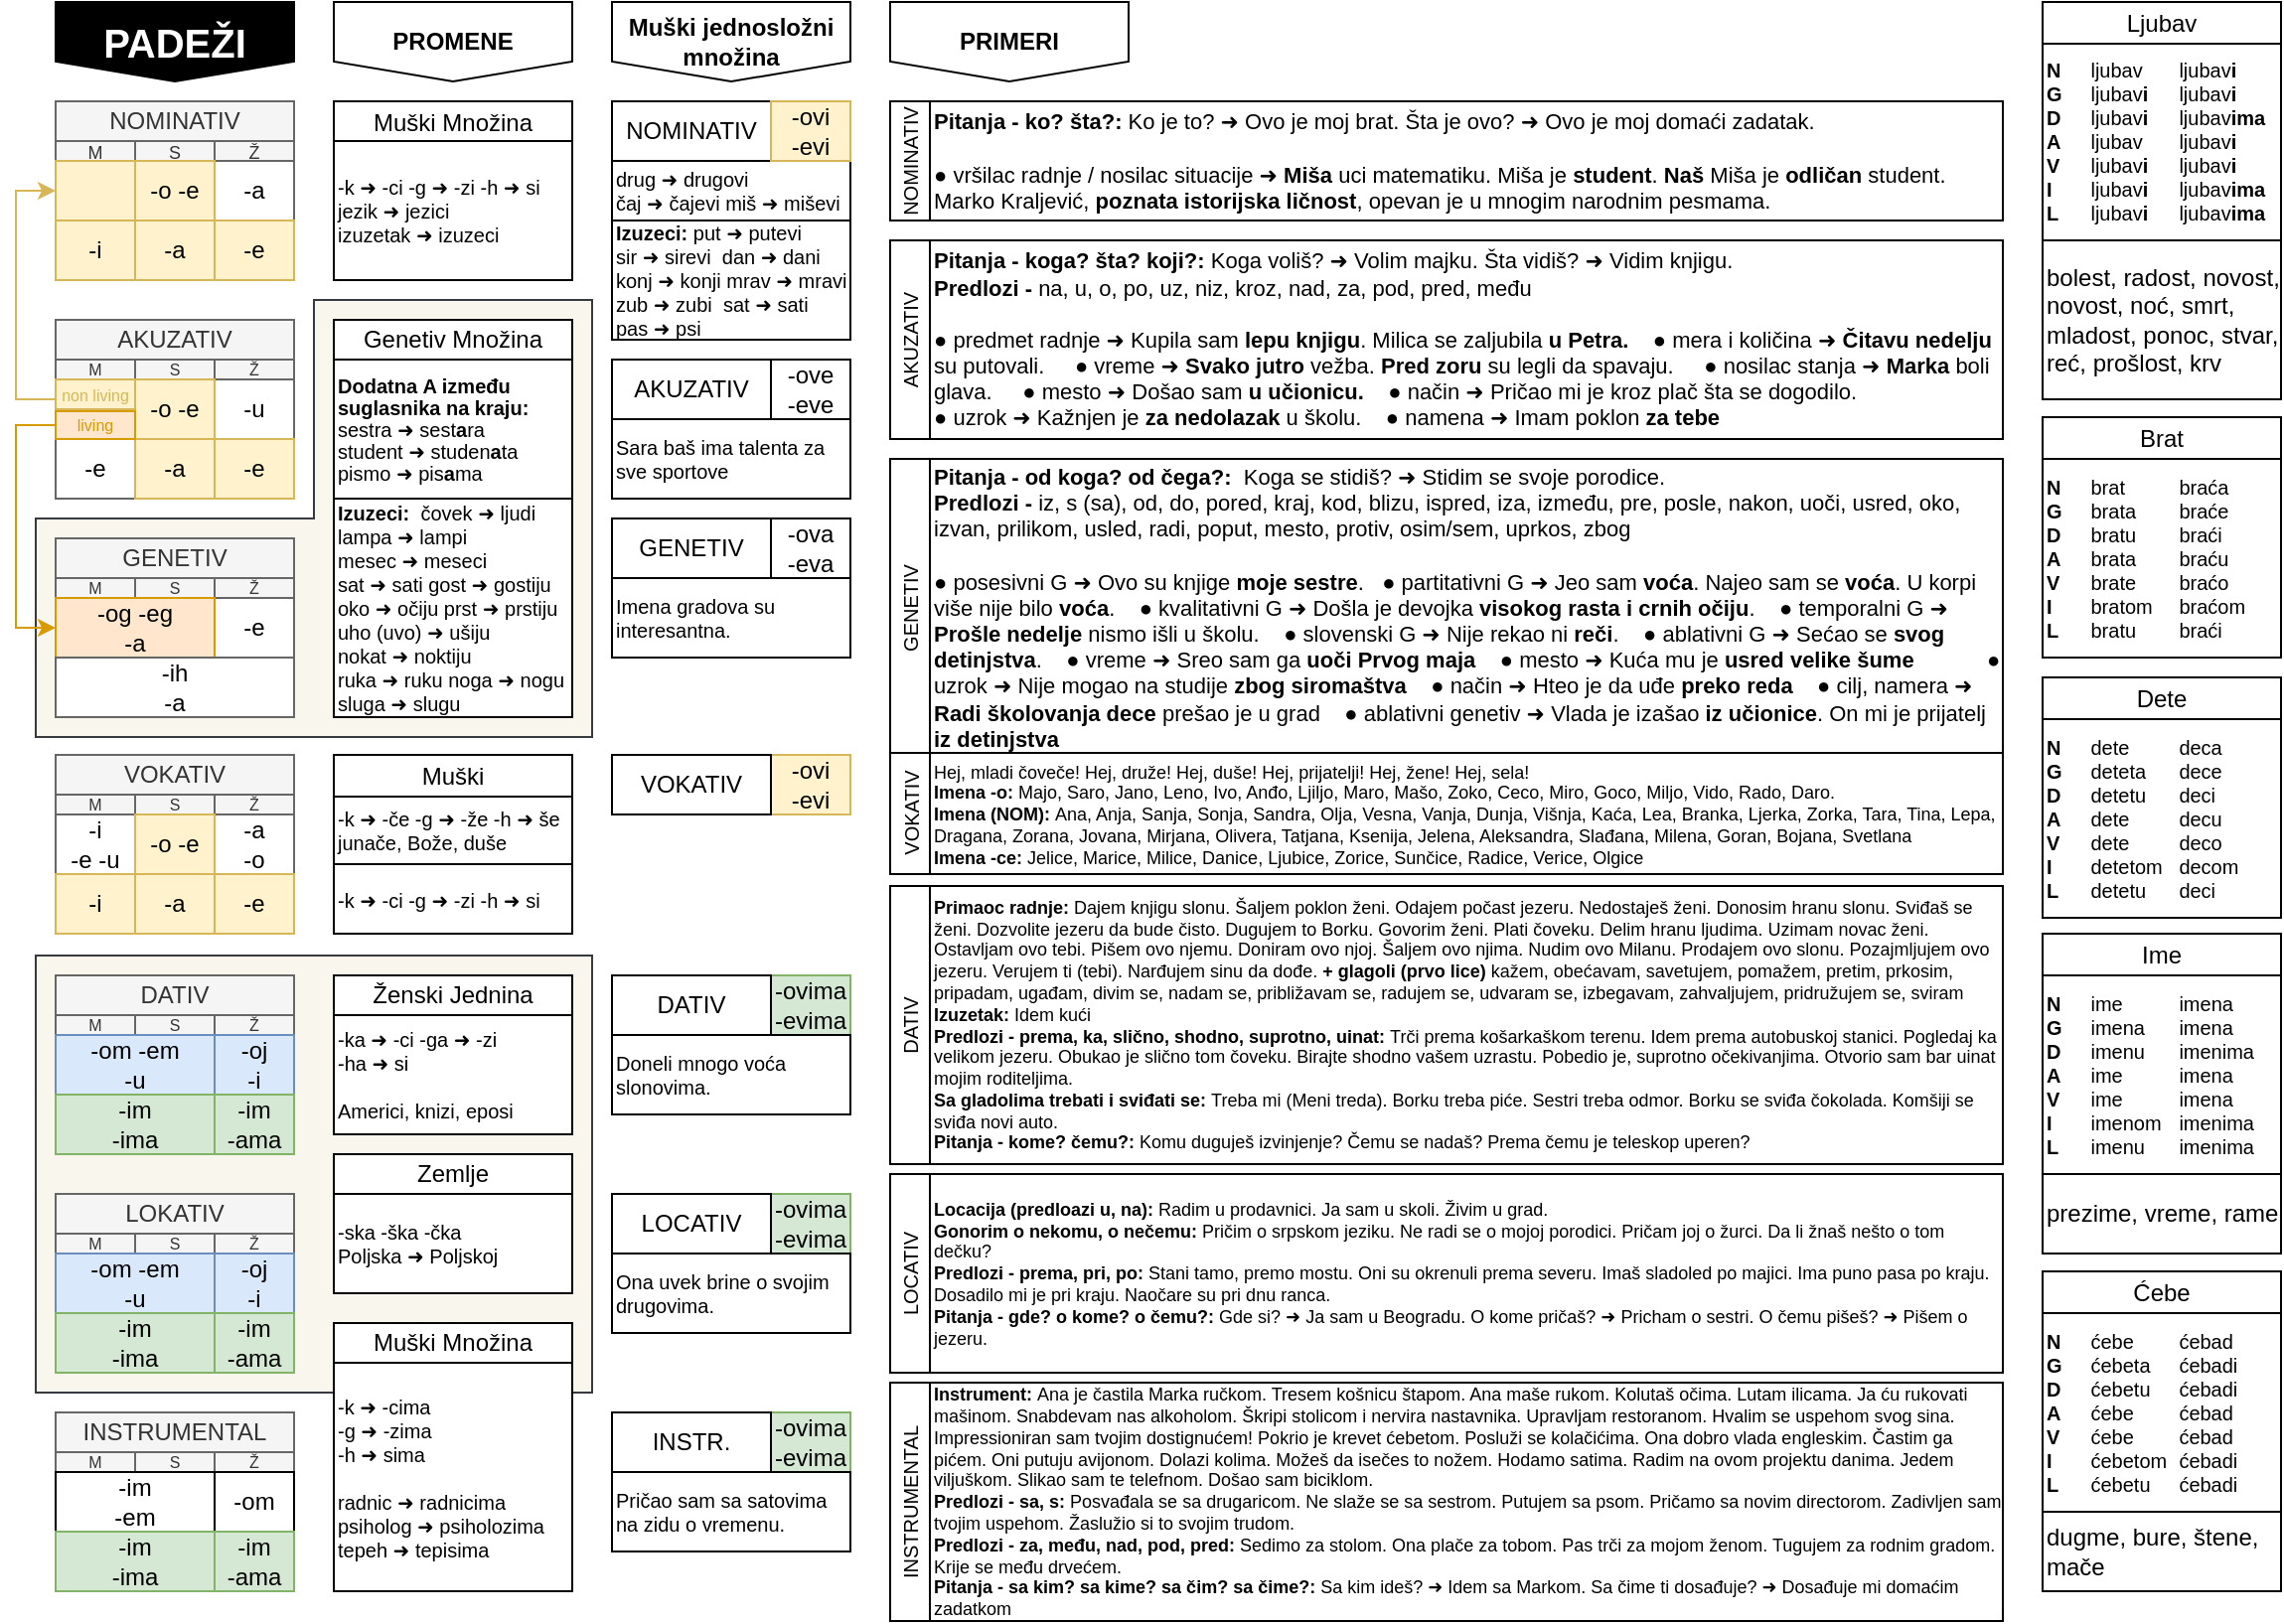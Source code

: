 <mxfile version="24.2.1" type="github">
  <diagram name="Page-1" id="QJoDa5Xf5KZHRKWnFKj4">
    <mxGraphModel dx="608" dy="429" grid="1" gridSize="10" guides="1" tooltips="1" connect="1" arrows="1" fold="1" page="1" pageScale="1" pageWidth="1169" pageHeight="827" math="0" shadow="0">
      <root>
        <mxCell id="0" />
        <mxCell id="1" parent="0" />
        <mxCell id="w5lrp8CAif_9VlZ4OXMN-14" value="" style="shape=corner;whiteSpace=wrap;html=1;direction=west;dx=140;dy=110;fillColor=#f9f7ed;strokeColor=#36393d;" parent="1" vertex="1">
          <mxGeometry x="30" y="160" width="280" height="220" as="geometry" />
        </mxCell>
        <mxCell id="fJoO8VDyXokNPLIYZir3-1" value="Muški Množina" style="rounded=0;whiteSpace=wrap;html=1;" parent="1" vertex="1">
          <mxGeometry x="180" y="60" width="120" height="21" as="geometry" />
        </mxCell>
        <mxCell id="BAi89jd5EGfL0doamKMS-102" value="" style="rounded=0;whiteSpace=wrap;html=1;fillColor=#f9f7ed;strokeColor=#36393d;" parent="1" vertex="1">
          <mxGeometry x="30" y="490" width="280" height="220" as="geometry" />
        </mxCell>
        <mxCell id="BAi89jd5EGfL0doamKMS-101" value="Muški" style="rounded=0;whiteSpace=wrap;html=1;" parent="1" vertex="1">
          <mxGeometry x="180" y="389" width="120" height="21" as="geometry" />
        </mxCell>
        <mxCell id="BAi89jd5EGfL0doamKMS-87" value="drug ➜ drugovi&lt;br&gt;čaj ➜ čajevi miš ➜ miševi" style="rounded=0;whiteSpace=wrap;html=1;align=left;fontSize=10;" parent="1" vertex="1">
          <mxGeometry x="320" y="90" width="120" height="30" as="geometry" />
        </mxCell>
        <mxCell id="z7CCXZcRLEo5i3R6FDuk-22" value="NOMINATIV" style="rounded=0;whiteSpace=wrap;html=1;strokeColor=#666666;fillColor=#f5f5f5;fontColor=#333333;" parent="1" vertex="1">
          <mxGeometry x="40" y="60" width="120" height="20" as="geometry" />
        </mxCell>
        <mxCell id="z7CCXZcRLEo5i3R6FDuk-23" value="M" style="rounded=0;whiteSpace=wrap;html=1;fillColor=#f5f5f5;fontColor=#333333;strokeColor=#666666;fontSize=9;verticalAlign=middle;horizontal=1;perimeterSpacing=0;spacingTop=1;" parent="1" vertex="1">
          <mxGeometry x="40" y="80" width="40" height="10" as="geometry" />
        </mxCell>
        <mxCell id="z7CCXZcRLEo5i3R6FDuk-24" value="S" style="rounded=0;whiteSpace=wrap;html=1;fillColor=#f5f5f5;fontColor=#333333;strokeColor=#666666;fontSize=9;verticalAlign=middle;horizontal=1;perimeterSpacing=0;spacingTop=1;" parent="1" vertex="1">
          <mxGeometry x="80" y="80" width="40" height="10" as="geometry" />
        </mxCell>
        <mxCell id="z7CCXZcRLEo5i3R6FDuk-25" value="Ž" style="rounded=0;whiteSpace=wrap;html=1;fillColor=#f5f5f5;fontColor=#333333;strokeColor=#666666;fontSize=9;verticalAlign=middle;horizontal=1;perimeterSpacing=0;spacingTop=1;" parent="1" vertex="1">
          <mxGeometry x="120" y="80" width="40" height="10" as="geometry" />
        </mxCell>
        <mxCell id="z7CCXZcRLEo5i3R6FDuk-28" value="-a" style="rounded=0;whiteSpace=wrap;html=1;strokeColor=#666666;" parent="1" vertex="1">
          <mxGeometry x="120" y="90" width="40" height="30" as="geometry" />
        </mxCell>
        <mxCell id="z7CCXZcRLEo5i3R6FDuk-27" value="-o -e" style="rounded=0;whiteSpace=wrap;html=1;fillColor=#fff2cc;strokeColor=#d6b656;" parent="1" vertex="1">
          <mxGeometry x="80" y="90" width="40" height="30" as="geometry" />
        </mxCell>
        <mxCell id="z7CCXZcRLEo5i3R6FDuk-29" value="-i" style="rounded=0;whiteSpace=wrap;html=1;fillColor=#fff2cc;strokeColor=#d6b656;" parent="1" vertex="1">
          <mxGeometry x="40" y="120" width="40" height="30" as="geometry" />
        </mxCell>
        <mxCell id="z7CCXZcRLEo5i3R6FDuk-26" value="" style="rounded=0;whiteSpace=wrap;html=1;fillColor=#fff2cc;strokeColor=#d6b656;" parent="1" vertex="1">
          <mxGeometry x="40" y="90" width="40" height="30" as="geometry" />
        </mxCell>
        <mxCell id="z7CCXZcRLEo5i3R6FDuk-30" value="-a" style="rounded=0;whiteSpace=wrap;html=1;fillColor=#fff2cc;strokeColor=#d6b656;" parent="1" vertex="1">
          <mxGeometry x="80" y="120" width="40" height="30" as="geometry" />
        </mxCell>
        <mxCell id="z7CCXZcRLEo5i3R6FDuk-31" value="-e" style="rounded=0;whiteSpace=wrap;html=1;fillColor=#fff2cc;strokeColor=#d6b656;" parent="1" vertex="1">
          <mxGeometry x="120" y="120" width="40" height="30" as="geometry" />
        </mxCell>
        <mxCell id="z7CCXZcRLEo5i3R6FDuk-43" value="AKUZATIV" style="rounded=0;whiteSpace=wrap;html=1;strokeColor=#666666;fillColor=#f5f5f5;fontColor=#333333;" parent="1" vertex="1">
          <mxGeometry x="40" y="170" width="120" height="20" as="geometry" />
        </mxCell>
        <mxCell id="z7CCXZcRLEo5i3R6FDuk-44" value="M" style="rounded=0;whiteSpace=wrap;html=1;fontSize=8;fillColor=#f5f5f5;fontColor=#333333;strokeColor=#666666;" parent="1" vertex="1">
          <mxGeometry x="40" y="190" width="40" height="10" as="geometry" />
        </mxCell>
        <mxCell id="z7CCXZcRLEo5i3R6FDuk-45" value="S" style="rounded=0;whiteSpace=wrap;html=1;fontSize=8;fillColor=#f5f5f5;fontColor=#333333;strokeColor=#666666;" parent="1" vertex="1">
          <mxGeometry x="80" y="190" width="40" height="10" as="geometry" />
        </mxCell>
        <mxCell id="z7CCXZcRLEo5i3R6FDuk-46" value="Ž" style="rounded=0;whiteSpace=wrap;html=1;fontSize=8;fillColor=#f5f5f5;fontColor=#333333;strokeColor=#666666;" parent="1" vertex="1">
          <mxGeometry x="120" y="190" width="40" height="10" as="geometry" />
        </mxCell>
        <mxCell id="BAi89jd5EGfL0doamKMS-6" style="edgeStyle=orthogonalEdgeStyle;rounded=0;orthogonalLoop=1;jettySize=auto;html=1;exitX=0;exitY=0.25;exitDx=0;exitDy=0;fillColor=#fff2cc;strokeColor=#d6b656;entryX=0;entryY=0.5;entryDx=0;entryDy=0;" parent="1" source="z7CCXZcRLEo5i3R6FDuk-47" target="z7CCXZcRLEo5i3R6FDuk-26" edge="1">
          <mxGeometry relative="1" as="geometry">
            <mxPoint x="10" y="90" as="targetPoint" />
            <Array as="points">
              <mxPoint x="40" y="210" />
              <mxPoint x="20" y="210" />
              <mxPoint x="20" y="105" />
            </Array>
          </mxGeometry>
        </mxCell>
        <mxCell id="z7CCXZcRLEo5i3R6FDuk-49" value="-u" style="rounded=0;whiteSpace=wrap;html=1;strokeColor=#666666;" parent="1" vertex="1">
          <mxGeometry x="120" y="200" width="40" height="30" as="geometry" />
        </mxCell>
        <mxCell id="z7CCXZcRLEo5i3R6FDuk-50" value="-e" style="rounded=0;whiteSpace=wrap;html=1;strokeColor=#666666;" parent="1" vertex="1">
          <mxGeometry x="40" y="230" width="40" height="30" as="geometry" />
        </mxCell>
        <mxCell id="z7CCXZcRLEo5i3R6FDuk-48" value="-o -e" style="rounded=0;whiteSpace=wrap;html=1;fillColor=#fff2cc;strokeColor=#d6b656;" parent="1" vertex="1">
          <mxGeometry x="80" y="200" width="40" height="30" as="geometry" />
        </mxCell>
        <mxCell id="z7CCXZcRLEo5i3R6FDuk-51" value="-a" style="rounded=0;whiteSpace=wrap;html=1;fillColor=#fff2cc;strokeColor=#d6b656;" parent="1" vertex="1">
          <mxGeometry x="80" y="230" width="40" height="30" as="geometry" />
        </mxCell>
        <mxCell id="z7CCXZcRLEo5i3R6FDuk-52" value="-e" style="rounded=0;whiteSpace=wrap;html=1;fillColor=#fff2cc;strokeColor=#d6b656;" parent="1" vertex="1">
          <mxGeometry x="120" y="230" width="40" height="30" as="geometry" />
        </mxCell>
        <mxCell id="z7CCXZcRLEo5i3R6FDuk-54" value="GENETIV" style="rounded=0;whiteSpace=wrap;html=1;strokeColor=#666666;fillColor=#f5f5f5;fontColor=#333333;" parent="1" vertex="1">
          <mxGeometry x="40" y="280" width="120" height="20" as="geometry" />
        </mxCell>
        <mxCell id="z7CCXZcRLEo5i3R6FDuk-55" value="M" style="rounded=0;whiteSpace=wrap;html=1;fontSize=8;fillColor=#f5f5f5;fontColor=#333333;strokeColor=#666666;" parent="1" vertex="1">
          <mxGeometry x="40" y="300" width="40" height="10" as="geometry" />
        </mxCell>
        <mxCell id="z7CCXZcRLEo5i3R6FDuk-56" value="S" style="rounded=0;whiteSpace=wrap;html=1;fontSize=8;fillColor=#f5f5f5;fontColor=#333333;strokeColor=#666666;" parent="1" vertex="1">
          <mxGeometry x="80" y="300" width="40" height="10" as="geometry" />
        </mxCell>
        <mxCell id="z7CCXZcRLEo5i3R6FDuk-57" value="Ž" style="rounded=0;whiteSpace=wrap;html=1;fontSize=8;fillColor=#f5f5f5;fontColor=#333333;strokeColor=#666666;" parent="1" vertex="1">
          <mxGeometry x="120" y="300" width="40" height="10" as="geometry" />
        </mxCell>
        <mxCell id="z7CCXZcRLEo5i3R6FDuk-60" value="-e" style="rounded=0;whiteSpace=wrap;html=1;strokeColor=#666666;" parent="1" vertex="1">
          <mxGeometry x="120" y="310" width="40" height="30" as="geometry" />
        </mxCell>
        <mxCell id="BAi89jd5EGfL0doamKMS-3" value="-og -eg&lt;br&gt;-a" style="rounded=0;whiteSpace=wrap;html=1;fillColor=#ffe6cc;strokeColor=#d79b00;" parent="1" vertex="1">
          <mxGeometry x="40" y="310" width="80" height="30" as="geometry" />
        </mxCell>
        <mxCell id="z7CCXZcRLEo5i3R6FDuk-47" value="non living" style="rounded=0;whiteSpace=wrap;html=1;fillColor=#fff2cc;strokeColor=#d6b656;fontSize=8;fontColor=#d6b656;" parent="1" vertex="1">
          <mxGeometry x="40" y="200" width="40" height="15" as="geometry" />
        </mxCell>
        <mxCell id="BAi89jd5EGfL0doamKMS-10" style="edgeStyle=orthogonalEdgeStyle;rounded=0;orthogonalLoop=1;jettySize=auto;html=1;exitX=0;exitY=0.5;exitDx=0;exitDy=0;entryX=0;entryY=0.5;entryDx=0;entryDy=0;fillColor=#ffe6cc;strokeColor=#d79b00;" parent="1" source="BAi89jd5EGfL0doamKMS-9" target="BAi89jd5EGfL0doamKMS-3" edge="1">
          <mxGeometry relative="1" as="geometry" />
        </mxCell>
        <mxCell id="BAi89jd5EGfL0doamKMS-9" value="living" style="rounded=0;whiteSpace=wrap;html=1;fillColor=#ffe6cc;strokeColor=#d79b00;fontSize=8;fontColor=#d79c00;" parent="1" vertex="1">
          <mxGeometry x="40" y="216" width="40" height="14" as="geometry" />
        </mxCell>
        <mxCell id="BAi89jd5EGfL0doamKMS-11" value="-ih&lt;br&gt;-a" style="rounded=0;whiteSpace=wrap;html=1;strokeColor=#666666;" parent="1" vertex="1">
          <mxGeometry x="40" y="340" width="120" height="30" as="geometry" />
        </mxCell>
        <mxCell id="BAi89jd5EGfL0doamKMS-12" value="DATIV" style="rounded=0;whiteSpace=wrap;html=1;fillColor=#f5f5f5;strokeColor=#666666;fontColor=#333333;" parent="1" vertex="1">
          <mxGeometry x="40" y="500" width="120" height="20" as="geometry" />
        </mxCell>
        <mxCell id="BAi89jd5EGfL0doamKMS-13" value="M" style="rounded=0;whiteSpace=wrap;html=1;fontSize=8;fillColor=#f5f5f5;fontColor=#333333;strokeColor=#666666;" parent="1" vertex="1">
          <mxGeometry x="40" y="520" width="40" height="10" as="geometry" />
        </mxCell>
        <mxCell id="BAi89jd5EGfL0doamKMS-14" value="S" style="rounded=0;whiteSpace=wrap;html=1;fontSize=8;fillColor=#f5f5f5;fontColor=#333333;strokeColor=#666666;" parent="1" vertex="1">
          <mxGeometry x="80" y="520" width="40" height="10" as="geometry" />
        </mxCell>
        <mxCell id="BAi89jd5EGfL0doamKMS-15" value="Ž" style="rounded=0;whiteSpace=wrap;html=1;fontSize=8;fillColor=#f5f5f5;fontColor=#333333;strokeColor=#666666;" parent="1" vertex="1">
          <mxGeometry x="120" y="520" width="40" height="10" as="geometry" />
        </mxCell>
        <mxCell id="BAi89jd5EGfL0doamKMS-16" value="-oj&lt;br&gt;-i" style="rounded=0;whiteSpace=wrap;html=1;fillColor=#dae8fc;strokeColor=#6c8ebf;" parent="1" vertex="1">
          <mxGeometry x="120" y="530" width="40" height="30" as="geometry" />
        </mxCell>
        <mxCell id="BAi89jd5EGfL0doamKMS-17" value="-om -em&lt;br&gt;-u" style="rounded=0;whiteSpace=wrap;html=1;fillColor=#dae8fc;strokeColor=#6c8ebf;" parent="1" vertex="1">
          <mxGeometry x="40" y="530" width="80" height="30" as="geometry" />
        </mxCell>
        <mxCell id="BAi89jd5EGfL0doamKMS-18" value="-im&lt;br&gt;-ima" style="rounded=0;whiteSpace=wrap;html=1;fillColor=#d5e8d4;strokeColor=#82b366;" parent="1" vertex="1">
          <mxGeometry x="40" y="560" width="80" height="30" as="geometry" />
        </mxCell>
        <mxCell id="BAi89jd5EGfL0doamKMS-19" value="-im&lt;br&gt;-ama" style="rounded=0;whiteSpace=wrap;html=1;fillColor=#d5e8d4;strokeColor=#82b366;" parent="1" vertex="1">
          <mxGeometry x="120" y="560" width="40" height="30" as="geometry" />
        </mxCell>
        <mxCell id="BAi89jd5EGfL0doamKMS-20" value="LOKATIV" style="rounded=0;whiteSpace=wrap;html=1;fillColor=#f5f5f5;strokeColor=#666666;fontColor=#333333;" parent="1" vertex="1">
          <mxGeometry x="40" y="610" width="120" height="20" as="geometry" />
        </mxCell>
        <mxCell id="BAi89jd5EGfL0doamKMS-21" value="M" style="rounded=0;whiteSpace=wrap;html=1;fontSize=8;fillColor=#f5f5f5;fontColor=#333333;strokeColor=#666666;" parent="1" vertex="1">
          <mxGeometry x="40" y="630" width="40" height="10" as="geometry" />
        </mxCell>
        <mxCell id="BAi89jd5EGfL0doamKMS-22" value="S" style="rounded=0;whiteSpace=wrap;html=1;fontSize=8;fillColor=#f5f5f5;fontColor=#333333;strokeColor=#666666;" parent="1" vertex="1">
          <mxGeometry x="80" y="630" width="40" height="10" as="geometry" />
        </mxCell>
        <mxCell id="BAi89jd5EGfL0doamKMS-23" value="Ž" style="rounded=0;whiteSpace=wrap;html=1;fontSize=8;fillColor=#f5f5f5;fontColor=#333333;strokeColor=#666666;" parent="1" vertex="1">
          <mxGeometry x="120" y="630" width="40" height="10" as="geometry" />
        </mxCell>
        <mxCell id="BAi89jd5EGfL0doamKMS-24" value="-oj&lt;br&gt;-i" style="rounded=0;whiteSpace=wrap;html=1;fillColor=#dae8fc;strokeColor=#6c8ebf;" parent="1" vertex="1">
          <mxGeometry x="120" y="640" width="40" height="30" as="geometry" />
        </mxCell>
        <mxCell id="BAi89jd5EGfL0doamKMS-25" value="-om -em&lt;br&gt;-u" style="rounded=0;whiteSpace=wrap;html=1;fillColor=#dae8fc;strokeColor=#6c8ebf;" parent="1" vertex="1">
          <mxGeometry x="40" y="640" width="80" height="30" as="geometry" />
        </mxCell>
        <mxCell id="BAi89jd5EGfL0doamKMS-26" value="-im&lt;br&gt;-ima" style="rounded=0;whiteSpace=wrap;html=1;fillColor=#d5e8d4;strokeColor=#82b366;" parent="1" vertex="1">
          <mxGeometry x="40" y="670" width="80" height="30" as="geometry" />
        </mxCell>
        <mxCell id="BAi89jd5EGfL0doamKMS-27" value="-im&lt;br&gt;-ama" style="rounded=0;whiteSpace=wrap;html=1;fillColor=#d5e8d4;strokeColor=#82b366;" parent="1" vertex="1">
          <mxGeometry x="120" y="670" width="40" height="30" as="geometry" />
        </mxCell>
        <mxCell id="BAi89jd5EGfL0doamKMS-37" value="INSTRUMENTAL" style="rounded=0;whiteSpace=wrap;html=1;fillColor=#f5f5f5;fontColor=#333333;strokeColor=#666666;" parent="1" vertex="1">
          <mxGeometry x="40" y="720" width="120" height="20" as="geometry" />
        </mxCell>
        <mxCell id="BAi89jd5EGfL0doamKMS-38" value="M" style="rounded=0;whiteSpace=wrap;html=1;fontSize=8;fillColor=#f5f5f5;fontColor=#333333;strokeColor=#666666;" parent="1" vertex="1">
          <mxGeometry x="40" y="740" width="40" height="10" as="geometry" />
        </mxCell>
        <mxCell id="BAi89jd5EGfL0doamKMS-39" value="S" style="rounded=0;whiteSpace=wrap;html=1;fontSize=8;fillColor=#f5f5f5;fontColor=#333333;strokeColor=#666666;" parent="1" vertex="1">
          <mxGeometry x="80" y="740" width="40" height="10" as="geometry" />
        </mxCell>
        <mxCell id="BAi89jd5EGfL0doamKMS-40" value="Ž" style="rounded=0;whiteSpace=wrap;html=1;fontSize=8;fillColor=#f5f5f5;fontColor=#333333;strokeColor=#666666;" parent="1" vertex="1">
          <mxGeometry x="120" y="740" width="40" height="10" as="geometry" />
        </mxCell>
        <mxCell id="BAi89jd5EGfL0doamKMS-41" value="-om" style="rounded=0;whiteSpace=wrap;html=1;" parent="1" vertex="1">
          <mxGeometry x="120" y="750" width="40" height="30" as="geometry" />
        </mxCell>
        <mxCell id="BAi89jd5EGfL0doamKMS-42" value="-im&lt;br&gt;-em" style="rounded=0;whiteSpace=wrap;html=1;" parent="1" vertex="1">
          <mxGeometry x="40" y="750" width="80" height="30" as="geometry" />
        </mxCell>
        <mxCell id="BAi89jd5EGfL0doamKMS-43" value="-im&lt;br&gt;-ima" style="rounded=0;whiteSpace=wrap;html=1;fillColor=#d5e8d4;strokeColor=#82b366;" parent="1" vertex="1">
          <mxGeometry x="40" y="780" width="80" height="30" as="geometry" />
        </mxCell>
        <mxCell id="BAi89jd5EGfL0doamKMS-44" value="-im&lt;br&gt;-ama" style="rounded=0;whiteSpace=wrap;html=1;fillColor=#d5e8d4;strokeColor=#82b366;" parent="1" vertex="1">
          <mxGeometry x="120" y="780" width="40" height="30" as="geometry" />
        </mxCell>
        <mxCell id="BAi89jd5EGfL0doamKMS-46" value="VOKATIV" style="rounded=0;whiteSpace=wrap;html=1;strokeColor=#666666;fillColor=#f5f5f5;fontColor=#333333;" parent="1" vertex="1">
          <mxGeometry x="40" y="389" width="120" height="20" as="geometry" />
        </mxCell>
        <mxCell id="BAi89jd5EGfL0doamKMS-47" value="M" style="rounded=0;whiteSpace=wrap;html=1;fontSize=8;fillColor=#f5f5f5;fontColor=#333333;strokeColor=#666666;" parent="1" vertex="1">
          <mxGeometry x="40" y="409" width="40" height="10" as="geometry" />
        </mxCell>
        <mxCell id="BAi89jd5EGfL0doamKMS-48" value="S" style="rounded=0;whiteSpace=wrap;html=1;fontSize=8;fillColor=#f5f5f5;fontColor=#333333;strokeColor=#666666;" parent="1" vertex="1">
          <mxGeometry x="80" y="409" width="40" height="10" as="geometry" />
        </mxCell>
        <mxCell id="BAi89jd5EGfL0doamKMS-49" value="Ž" style="rounded=0;whiteSpace=wrap;html=1;fontSize=8;fillColor=#f5f5f5;fontColor=#333333;strokeColor=#666666;" parent="1" vertex="1">
          <mxGeometry x="120" y="409" width="40" height="10" as="geometry" />
        </mxCell>
        <mxCell id="BAi89jd5EGfL0doamKMS-50" value="-a&lt;br&gt;-o" style="rounded=0;whiteSpace=wrap;html=1;strokeColor=#666666;" parent="1" vertex="1">
          <mxGeometry x="120" y="419" width="40" height="30" as="geometry" />
        </mxCell>
        <mxCell id="BAi89jd5EGfL0doamKMS-51" value="-i&lt;br&gt;-e -u" style="rounded=0;whiteSpace=wrap;html=1;strokeColor=#666666;" parent="1" vertex="1">
          <mxGeometry x="40" y="419" width="40" height="30" as="geometry" />
        </mxCell>
        <mxCell id="BAi89jd5EGfL0doamKMS-59" value="-ove&lt;br&gt;-eve" style="rounded=0;whiteSpace=wrap;html=1;" parent="1" vertex="1">
          <mxGeometry x="400" y="190" width="40" height="30" as="geometry" />
        </mxCell>
        <mxCell id="BAi89jd5EGfL0doamKMS-61" value="-ova&lt;br&gt;-eva" style="rounded=0;whiteSpace=wrap;html=1;" parent="1" vertex="1">
          <mxGeometry x="400" y="270" width="40" height="30" as="geometry" />
        </mxCell>
        <mxCell id="BAi89jd5EGfL0doamKMS-64" value="-i" style="rounded=0;whiteSpace=wrap;html=1;fillColor=#fff2cc;strokeColor=#d6b656;" parent="1" vertex="1">
          <mxGeometry x="40" y="449" width="40" height="30" as="geometry" />
        </mxCell>
        <mxCell id="BAi89jd5EGfL0doamKMS-65" value="-a" style="rounded=0;whiteSpace=wrap;html=1;fillColor=#fff2cc;strokeColor=#d6b656;" parent="1" vertex="1">
          <mxGeometry x="80" y="449" width="40" height="30" as="geometry" />
        </mxCell>
        <mxCell id="BAi89jd5EGfL0doamKMS-66" value="-e" style="rounded=0;whiteSpace=wrap;html=1;fillColor=#fff2cc;strokeColor=#d6b656;" parent="1" vertex="1">
          <mxGeometry x="120" y="449" width="40" height="30" as="geometry" />
        </mxCell>
        <mxCell id="BAi89jd5EGfL0doamKMS-67" value="-o -e" style="rounded=0;whiteSpace=wrap;html=1;fillColor=#fff2cc;strokeColor=#d6b656;" parent="1" vertex="1">
          <mxGeometry x="80" y="419" width="40" height="30" as="geometry" />
        </mxCell>
        <mxCell id="BAi89jd5EGfL0doamKMS-62" value="-ovima&lt;br&gt;-evima" style="rounded=0;whiteSpace=wrap;html=1;fillColor=#d5e8d4;strokeColor=#82b366;" parent="1" vertex="1">
          <mxGeometry x="400" y="500" width="40" height="30" as="geometry" />
        </mxCell>
        <mxCell id="BAi89jd5EGfL0doamKMS-63" value="-ovima&lt;br&gt;-evima" style="rounded=0;whiteSpace=wrap;html=1;fillColor=#d5e8d4;strokeColor=#82b366;" parent="1" vertex="1">
          <mxGeometry x="400" y="610" width="40" height="30" as="geometry" />
        </mxCell>
        <mxCell id="BAi89jd5EGfL0doamKMS-68" value="-ovima&lt;br&gt;-evima" style="rounded=0;whiteSpace=wrap;html=1;fillColor=#d5e8d4;strokeColor=#82b366;" parent="1" vertex="1">
          <mxGeometry x="400" y="720" width="40" height="30" as="geometry" />
        </mxCell>
        <mxCell id="BAi89jd5EGfL0doamKMS-69" value="-ovi&lt;br&gt;-evi" style="rounded=0;whiteSpace=wrap;html=1;fillColor=#fff2cc;strokeColor=#d6b656;" parent="1" vertex="1">
          <mxGeometry x="400" y="389" width="40" height="30" as="geometry" />
        </mxCell>
        <mxCell id="BAi89jd5EGfL0doamKMS-92" value="-k&amp;nbsp;➜ -ci -g&amp;nbsp;&lt;font style=&quot;font-size: 10px;&quot;&gt;➜&lt;/font&gt; -zi -h&amp;nbsp;➜ si&lt;br style=&quot;font-size: 10px;&quot;&gt;jezik ➜ jezici&lt;br&gt;izuzetak ➜ izuzeci" style="rounded=0;whiteSpace=wrap;html=1;align=left;fontSize=10;" parent="1" vertex="1">
          <mxGeometry x="180" y="80" width="120" height="70" as="geometry" />
        </mxCell>
        <mxCell id="BAi89jd5EGfL0doamKMS-99" value="-k&amp;nbsp;➜ -če -g&amp;nbsp;➜ -že -h&amp;nbsp;➜ še&lt;br&gt;junače, Bože, duše" style="rounded=0;whiteSpace=wrap;html=1;align=left;fontSize=10;" parent="1" vertex="1">
          <mxGeometry x="180" y="410" width="120" height="34" as="geometry" />
        </mxCell>
        <mxCell id="BAi89jd5EGfL0doamKMS-100" value="-k&amp;nbsp;➜ -ci -g&amp;nbsp;➜ -zi -h&amp;nbsp;➜ si&lt;br style=&quot;font-size: 10px;&quot;&gt;" style="rounded=0;whiteSpace=wrap;html=1;align=left;fontSize=10;" parent="1" vertex="1">
          <mxGeometry x="180" y="444" width="120" height="35" as="geometry" />
        </mxCell>
        <mxCell id="BAi89jd5EGfL0doamKMS-103" value="Ženski Jednina" style="rounded=0;whiteSpace=wrap;html=1;" parent="1" vertex="1">
          <mxGeometry x="180" y="500" width="120" height="20" as="geometry" />
        </mxCell>
        <mxCell id="BAi89jd5EGfL0doamKMS-104" value="-ka ➜ -ci -ga ➜ -zi &lt;br&gt;-ha ➜ si&lt;br&gt;&lt;br&gt;Americi, knizi, eposi" style="rounded=0;whiteSpace=wrap;html=1;align=left;fontSize=10;" parent="1" vertex="1">
          <mxGeometry x="180" y="520" width="120" height="60" as="geometry" />
        </mxCell>
        <mxCell id="BAi89jd5EGfL0doamKMS-105" value="Muški Množina" style="rounded=0;whiteSpace=wrap;html=1;" parent="1" vertex="1">
          <mxGeometry x="180" y="675" width="120" height="20" as="geometry" />
        </mxCell>
        <mxCell id="BAi89jd5EGfL0doamKMS-106" value="-k ➜ -cima &lt;br&gt;-g ➜ -zima &lt;br&gt;-h ➜ sima&lt;br&gt;&lt;br&gt;radnic ➜ radnicima&lt;br&gt;psiholog ➜ psiholozima&lt;br&gt;tepeh ➜ tepisima" style="rounded=0;whiteSpace=wrap;html=1;align=left;fontSize=10;" parent="1" vertex="1">
          <mxGeometry x="180" y="695" width="120" height="115" as="geometry" />
        </mxCell>
        <mxCell id="BAi89jd5EGfL0doamKMS-111" value="Zemlje" style="rounded=0;whiteSpace=wrap;html=1;" parent="1" vertex="1">
          <mxGeometry x="180" y="590" width="120" height="20" as="geometry" />
        </mxCell>
        <mxCell id="BAi89jd5EGfL0doamKMS-112" value="-ska -ška -čka&lt;br&gt;Poljska ➜ Poljskoj" style="rounded=0;whiteSpace=wrap;html=1;align=left;fontSize=10;" parent="1" vertex="1">
          <mxGeometry x="180" y="610" width="120" height="50" as="geometry" />
        </mxCell>
        <mxCell id="fJoO8VDyXokNPLIYZir3-2" value="Genetiv Množina" style="rounded=0;whiteSpace=wrap;html=1;" parent="1" vertex="1">
          <mxGeometry x="180" y="170" width="120" height="20" as="geometry" />
        </mxCell>
        <mxCell id="fJoO8VDyXokNPLIYZir3-3" value="&lt;p style=&quot;line-height: 110%;&quot;&gt;&lt;b&gt;Dodatna&amp;nbsp;A između suglasnika na kraju:&amp;nbsp;&lt;br&gt;&lt;/b&gt;&lt;span style=&quot;background-color: initial;&quot;&gt;sestra ➜ sest&lt;/span&gt;&lt;b style=&quot;background-color: initial;&quot;&gt;a&lt;/b&gt;&lt;span style=&quot;background-color: initial;&quot;&gt;ra&amp;nbsp;&lt;br&gt;&lt;/span&gt;&lt;span style=&quot;background-color: initial;&quot;&gt;student ➜ studen&lt;/span&gt;&lt;b style=&quot;background-color: initial;&quot;&gt;a&lt;/b&gt;&lt;span style=&quot;background-color: initial;&quot;&gt;ta&lt;br&gt;&lt;/span&gt;&lt;span style=&quot;background-color: initial;&quot;&gt;pismo ➜ pis&lt;/span&gt;&lt;b style=&quot;background-color: initial;&quot;&gt;a&lt;/b&gt;&lt;span style=&quot;background-color: initial;&quot;&gt;ma&lt;/span&gt;&lt;/p&gt;" style="rounded=0;whiteSpace=wrap;html=1;align=left;fontSize=10;" parent="1" vertex="1">
          <mxGeometry x="180" y="190" width="120" height="70" as="geometry" />
        </mxCell>
        <mxCell id="w5lrp8CAif_9VlZ4OXMN-1" value="PADEŽI" style="shape=offPageConnector;whiteSpace=wrap;html=1;size=0.25;fontStyle=1;fontSize=20;fillColor=#000000;strokeColor=#000000;fontColor=#FFFFFF;" parent="1" vertex="1">
          <mxGeometry x="40" y="10" width="120" height="40" as="geometry" />
        </mxCell>
        <mxCell id="w5lrp8CAif_9VlZ4OXMN-2" value="PROMENE" style="shape=offPageConnector;whiteSpace=wrap;html=1;size=0.25;fontStyle=1" parent="1" vertex="1">
          <mxGeometry x="180" y="10" width="120" height="40" as="geometry" />
        </mxCell>
        <mxCell id="w5lrp8CAif_9VlZ4OXMN-3" value="Muški jednosložni množina" style="shape=offPageConnector;whiteSpace=wrap;html=1;size=0.25;fontStyle=1" parent="1" vertex="1">
          <mxGeometry x="320" y="10" width="120" height="40" as="geometry" />
        </mxCell>
        <mxCell id="w5lrp8CAif_9VlZ4OXMN-9" value="NOMINATIV" style="rounded=0;whiteSpace=wrap;html=1;" parent="1" vertex="1">
          <mxGeometry x="320" y="60" width="80" height="30" as="geometry" />
        </mxCell>
        <mxCell id="BAi89jd5EGfL0doamKMS-58" value="-ovi&lt;br&gt;-evi" style="rounded=0;whiteSpace=wrap;html=1;fillColor=#fff2cc;strokeColor=#d6b656;" parent="1" vertex="1">
          <mxGeometry x="400" y="60" width="40" height="30" as="geometry" />
        </mxCell>
        <mxCell id="w5lrp8CAif_9VlZ4OXMN-10" value="&lt;b&gt;Izuzeci: &lt;/b&gt;put ➜ putevi&lt;br&gt;sir ➜ sirevi&amp;nbsp; dan ➜ dani&lt;br&gt;konj ➜ konji mrav ➜ mravi&lt;br&gt;zub ➜ zubi&amp;nbsp; sat ➜ sati &lt;br&gt;pas ➜ psi" style="rounded=0;whiteSpace=wrap;html=1;align=left;fontSize=10;" parent="1" vertex="1">
          <mxGeometry x="320" y="120" width="120" height="60" as="geometry" />
        </mxCell>
        <mxCell id="Pf-PKDTKtpDQkGUhiAqp-1" value="&lt;b&gt;Izuzeci:&amp;nbsp; &lt;/b&gt;čovek&lt;b&gt;&amp;nbsp;&lt;/b&gt;➜ ljudi&lt;br&gt;lampa ➜ lampi&lt;br&gt;mesec ➜ meseci&lt;br&gt;sat ➜ sati gost&amp;nbsp;➜ gostiju&lt;br&gt;oko ➜ očiju prst ➜ prstiju&lt;br&gt;uho (uvo) ➜ ušiju&lt;br&gt;nokat ➜ noktiju&lt;br&gt;ruka ➜ ruku noga ➜ nogu&lt;br&gt;sluga ➜ slugu" style="rounded=0;whiteSpace=wrap;html=1;align=left;fontSize=10;" parent="1" vertex="1">
          <mxGeometry x="180" y="260" width="120" height="110" as="geometry" />
        </mxCell>
        <mxCell id="Pf-PKDTKtpDQkGUhiAqp-2" value="NOMINATIV" style="rounded=0;whiteSpace=wrap;html=1;fontSize=10;horizontal=0;" parent="1" vertex="1">
          <mxGeometry x="460" y="60" width="20" height="60" as="geometry" />
        </mxCell>
        <mxCell id="Pf-PKDTKtpDQkGUhiAqp-3" value="AKUZATIV" style="rounded=0;whiteSpace=wrap;html=1;fontSize=10;horizontal=0;" parent="1" vertex="1">
          <mxGeometry x="460" y="130" width="20" height="100" as="geometry" />
        </mxCell>
        <mxCell id="Pf-PKDTKtpDQkGUhiAqp-4" value="GENETIV" style="rounded=0;whiteSpace=wrap;html=1;fontSize=10;horizontal=0;" parent="1" vertex="1">
          <mxGeometry x="460" y="240" width="20" height="150" as="geometry" />
        </mxCell>
        <mxCell id="Pf-PKDTKtpDQkGUhiAqp-5" value="VOKATIV" style="rounded=0;whiteSpace=wrap;html=1;fontSize=10;horizontal=0;" parent="1" vertex="1">
          <mxGeometry x="460" y="388" width="20" height="61" as="geometry" />
        </mxCell>
        <mxCell id="Pf-PKDTKtpDQkGUhiAqp-6" value="DATIV" style="rounded=0;whiteSpace=wrap;html=1;fontSize=10;horizontal=0;" parent="1" vertex="1">
          <mxGeometry x="460" y="455" width="20" height="140" as="geometry" />
        </mxCell>
        <mxCell id="Pf-PKDTKtpDQkGUhiAqp-7" value="LOCATIV" style="rounded=0;whiteSpace=wrap;html=1;fontSize=10;horizontal=0;" parent="1" vertex="1">
          <mxGeometry x="460" y="600" width="20" height="100" as="geometry" />
        </mxCell>
        <mxCell id="Pf-PKDTKtpDQkGUhiAqp-8" value="INSTRUMENTAL" style="rounded=0;whiteSpace=wrap;html=1;fontSize=10;horizontal=0;" parent="1" vertex="1">
          <mxGeometry x="460" y="705" width="20" height="120" as="geometry" />
        </mxCell>
        <mxCell id="Pf-PKDTKtpDQkGUhiAqp-14" value="&lt;font style=&quot;font-size: 11px;&quot;&gt;&lt;b style=&quot;border-color: var(--border-color);&quot;&gt;Pitanja - ko? šta?:&amp;nbsp;&lt;/b&gt;Ko je to? ➜ Ovo je moj brat. Šta je ovo? ➜ Ovo je moj domaći zadatak. &lt;br&gt;&lt;br&gt;&lt;/font&gt;&lt;font style=&quot;font-size: 11px;&quot;&gt;&lt;font style=&quot;font-size: 11px;&quot;&gt;● vršilac radnje / nosilac situacije ➜&amp;nbsp;&lt;b style=&quot;&quot;&gt;Miša&lt;/b&gt; uci matematiku. Miša je &lt;b style=&quot;&quot;&gt;student&lt;/b&gt;. &lt;b style=&quot;&quot;&gt;Naš&lt;/b&gt; Miša je &lt;b style=&quot;&quot;&gt;odličan&lt;/b&gt; student. Marko Kraljević, &lt;b style=&quot;&quot;&gt;poznata istorijska ličnost&lt;/b&gt;, opevan je u mnogim narodnim pesmama.&lt;/font&gt;&lt;br&gt;&lt;/font&gt;" style="rounded=0;whiteSpace=wrap;html=1;align=left;fontSize=10;" parent="1" vertex="1">
          <mxGeometry x="480" y="60" width="540" height="60" as="geometry" />
        </mxCell>
        <mxCell id="Pf-PKDTKtpDQkGUhiAqp-16" value="&lt;font style=&quot;font-size: 10px;&quot;&gt;&lt;b style=&quot;font-size: 10px;&quot;&gt;N&lt;/b&gt;&lt;span style=&quot;font-size: 10px; white-space: pre;&quot;&gt;&#x9;&lt;/span&gt;ljubav&lt;span style=&quot;font-size: 10px; white-space: pre;&quot;&gt;&#x9;&lt;/span&gt;ljubav&lt;b style=&quot;font-size: 10px;&quot;&gt;i&lt;/b&gt;&lt;br style=&quot;font-size: 10px;&quot;&gt;&lt;b style=&quot;font-size: 10px;&quot;&gt;G&lt;/b&gt;&lt;span style=&quot;font-size: 10px; white-space: pre;&quot;&gt;&#x9;&lt;/span&gt;ljubav&lt;b style=&quot;font-size: 10px;&quot;&gt;i&lt;/b&gt;&lt;span style=&quot;font-size: 10px; white-space: pre; font-weight: bold;&quot;&gt;&#x9;&lt;/span&gt;ljubav&lt;b style=&quot;font-size: 10px;&quot;&gt;i&lt;/b&gt;&lt;br style=&quot;font-size: 10px;&quot;&gt;&lt;b style=&quot;font-size: 10px;&quot;&gt;D&lt;/b&gt;&lt;span style=&quot;font-size: 10px; white-space: pre;&quot;&gt;&#x9;&lt;/span&gt;ljubav&lt;b style=&quot;font-size: 10px;&quot;&gt;i&lt;/b&gt;&lt;span style=&quot;font-size: 10px; white-space: pre; font-weight: bold;&quot;&gt;&#x9;&lt;/span&gt;&lt;font style=&quot;font-size: 10px;&quot;&gt;ljubav&lt;/font&gt;&lt;b style=&quot;font-size: 10px;&quot;&gt;ima&lt;/b&gt;&lt;br style=&quot;font-size: 10px;&quot;&gt;&lt;b style=&quot;font-size: 10px;&quot;&gt;A&lt;/b&gt;&lt;span style=&quot;font-size: 10px; white-space: pre;&quot;&gt;&#x9;&lt;/span&gt;ljubav&lt;span style=&quot;white-space: pre;&quot;&gt;&#x9;&lt;/span&gt;ljubav&lt;b&gt;i&lt;/b&gt;&lt;br style=&quot;font-size: 10px;&quot;&gt;&lt;b style=&quot;font-size: 10px;&quot;&gt;V&lt;/b&gt;&lt;span style=&quot;font-size: 10px; white-space: pre;&quot;&gt;&#x9;&lt;/span&gt;ljubav&lt;span style=&quot;font-size: 10px;&quot;&gt;&lt;b&gt;i&lt;/b&gt;&lt;span style=&quot;font-weight: bold; white-space: pre;&quot;&gt;&#x9;&lt;/span&gt;ljubav&lt;/span&gt;&lt;b style=&quot;font-size: 10px;&quot;&gt;i&lt;/b&gt;&lt;br style=&quot;font-size: 10px;&quot;&gt;&lt;b style=&quot;font-size: 10px;&quot;&gt;I&lt;/b&gt;&lt;span style=&quot;font-size: 10px; white-space: pre;&quot;&gt;&#x9;&lt;/span&gt;ljubav&lt;span style=&quot;font-size: 10px;&quot;&gt;&lt;b&gt;i&lt;/b&gt;&lt;span style=&quot;font-weight: bold; white-space: pre;&quot;&gt;&#x9;&lt;/span&gt;ljubav&lt;/span&gt;&lt;b style=&quot;font-size: 10px;&quot;&gt;ima&lt;/b&gt;&lt;br style=&quot;font-size: 10px;&quot;&gt;&lt;b style=&quot;font-size: 10px;&quot;&gt;L&lt;/b&gt;&lt;span style=&quot;font-size: 10px; white-space: pre;&quot;&gt;&#x9;&lt;/span&gt;ljubav&lt;span style=&quot;font-size: 10px;&quot;&gt;&lt;b&gt;i&lt;/b&gt;&lt;span style=&quot;font-weight: bold; white-space: pre;&quot;&gt;&#x9;&lt;/span&gt;ljubav&lt;/span&gt;&lt;b style=&quot;font-size: 10px;&quot;&gt;ima&lt;/b&gt;&lt;br style=&quot;font-size: 10px;&quot;&gt;&lt;/font&gt;" style="rounded=0;html=1;align=left;fontSize=10;fontFamily=Helvetica;spacing=2;" parent="1" vertex="1">
          <mxGeometry x="1040" y="30" width="120" height="100" as="geometry" />
        </mxCell>
        <mxCell id="Pf-PKDTKtpDQkGUhiAqp-18" value="Ljubav" style="rounded=0;whiteSpace=wrap;html=1;" parent="1" vertex="1">
          <mxGeometry x="1040" y="10" width="120" height="21" as="geometry" />
        </mxCell>
        <mxCell id="uh2jlfRQcC9aMAu_DCjH-1" value="&lt;font style=&quot;&quot;&gt;bolest, radost, novost, novost, noć, smrt, mladost, ponoc, stvar, reć, prošlost, krv&lt;br style=&quot;font-size: 12px;&quot;&gt;&lt;/font&gt;" style="rounded=0;html=1;align=left;fontSize=12;fontFamily=Helvetica;spacing=2;whiteSpace=wrap;" parent="1" vertex="1">
          <mxGeometry x="1040" y="130" width="120" height="80" as="geometry" />
        </mxCell>
        <mxCell id="uh2jlfRQcC9aMAu_DCjH-2" value="&lt;font style=&quot;font-size: 11px;&quot;&gt;&lt;b&gt;Pitanja - od koga? od čega?:&amp;nbsp; &lt;/b&gt;Koga se stidiš? ➜ Stidim se svoje porodice.&amp;nbsp;&lt;br&gt;&lt;b&gt;Predlozi -&lt;/b&gt; iz, s (sa), od, do, pored, kraj, kod, blizu, ispred, iza, između, pre, posle, nakon, uoči, usred, oko, izvan, prilikom, usled, radi, poput, mesto, protiv, osim/sem, uprkos, zbog&lt;/font&gt;&lt;div style=&quot;font-size: 11px;&quot;&gt;&lt;font style=&quot;font-size: 11px;&quot;&gt;&lt;br&gt;&lt;/font&gt;&lt;/div&gt;&lt;div style=&quot;font-size: 11px;&quot;&gt;&lt;font style=&quot;font-size: 11px;&quot;&gt;● posesivni G ➜ Ovo su knjige &lt;b&gt;moje sestre&lt;/b&gt;. &amp;nbsp; ● partitativni G ➜ Jeo sam &lt;b&gt;voća&lt;/b&gt;. Najeo sam se &lt;b&gt;voća&lt;/b&gt;. U korpi više nije bilo &lt;b&gt;voća&lt;/b&gt;. &amp;nbsp; &amp;nbsp;● kvalitativni G ➜ Došla je devojka &lt;b&gt;visokog rasta i crnih očiju&lt;/b&gt;. &amp;nbsp; &amp;nbsp;● temporalni G ➜ &lt;b&gt;Prošle nedelje&lt;/b&gt; nismo išli u školu. &amp;nbsp; &amp;nbsp;● slovenski G ➜ Nije rekao ni &lt;b&gt;reči&lt;/b&gt;. &amp;nbsp; &amp;nbsp;● ablativni G ➜ Sećao se &lt;b&gt;svog detinjstva&lt;/b&gt;. &amp;nbsp; &amp;nbsp;● vreme ➜ Sreo sam ga &lt;b&gt;uoči Prvog maja&lt;/b&gt; &amp;nbsp; &amp;nbsp;● mesto ➜ Kuća mu je &lt;b&gt;usred velike šume&lt;/b&gt;&amp;nbsp; &amp;nbsp; &amp;nbsp; &amp;nbsp; &amp;nbsp; &amp;nbsp; ● uzrok ➜ Nije mogao na studije &lt;b&gt;zbog siromaštva&lt;/b&gt; &amp;nbsp; &amp;nbsp;● način ➜ Hteo je da uđe &lt;b&gt;preko reda&lt;/b&gt; &amp;nbsp; &amp;nbsp;● cilj, namera ➜ &lt;b&gt;Radi školovanja dece&lt;/b&gt; prešao je u grad &amp;nbsp; &amp;nbsp;● ablativni genetiv ➜ Vlada je izašao &lt;b&gt;iz učionice&lt;/b&gt;. On mi je prijatelj &lt;b&gt;iz detinjstva&lt;/b&gt;&lt;/font&gt;&lt;/div&gt;" style="rounded=0;whiteSpace=wrap;html=1;align=left;fontSize=9;" parent="1" vertex="1">
          <mxGeometry x="480" y="240" width="540" height="150" as="geometry" />
        </mxCell>
        <mxCell id="uh2jlfRQcC9aMAu_DCjH-3" value="GENETIV" style="rounded=0;whiteSpace=wrap;html=1;" parent="1" vertex="1">
          <mxGeometry x="320" y="270" width="80" height="30" as="geometry" />
        </mxCell>
        <mxCell id="uh2jlfRQcC9aMAu_DCjH-4" value="Imena gradova su interesantna." style="rounded=0;whiteSpace=wrap;html=1;align=left;fontSize=10;" parent="1" vertex="1">
          <mxGeometry x="320" y="300" width="120" height="40" as="geometry" />
        </mxCell>
        <mxCell id="uh2jlfRQcC9aMAu_DCjH-5" value="AKUZATIV" style="rounded=0;whiteSpace=wrap;html=1;" parent="1" vertex="1">
          <mxGeometry x="320" y="190" width="80" height="30" as="geometry" />
        </mxCell>
        <mxCell id="ADTaTo-tk-Jg6WtzQs2E-1" value="&lt;b style=&quot;font-size: 9px;&quot;&gt;Primaoc radnje:&lt;/b&gt;&amp;nbsp;Dajem knjigu slonu. Šaljem poklon ženi. Odajem počast jezeru. Nedostaješ ženi. Donosim hranu slonu. Sviđaš se ženi. Dozvolite jezeru da bude čisto. Dugujem to Borku. Govorim ženi. Plati čoveku. Delim hranu ljudima. Uzimam novac ženi. Ostavljam ovo tebi. Pišem ovo njemu. Doniram ovo njoj. Šaljem ovo njima. Nudim ovo Milanu. Prodajem ovo slonu. Pozajmljujem ovo jezeru. Verujem ti (tebi). Narđujem sinu da dođe. &lt;b&gt;+ glagoli (prvo lice) &lt;/b&gt;kažem, obećavam,&amp;nbsp;savetujem, pomažem, pretim, prkosim, pripadam, ugađam, divim se, nadam se, približavam se, radujem se, udvaram se, izbegavam, zahvaljujem, pridružujem se, sviram&lt;br&gt;&lt;b&gt;Izuzetak: &lt;/b&gt;Idem kući&lt;br&gt;&lt;b&gt;Predlozi -&amp;nbsp;&lt;/b&gt;&lt;b style=&quot;border-color: var(--border-color);&quot;&gt;prema, ka, slično, shodno, suprotno, uinat&lt;/b&gt;&lt;b&gt;: &lt;/b&gt;Trči prema košarkaškom terenu. Idem prema autobuskoj stanici. Pogledaj ka velikom jezeru. Obukao je slično tom čoveku. Birajte shodno vašem uzrastu. Pobedio je, suprotno očekivanjima. Otvorio sam bar uinat mojim roditeljima.&lt;br&gt;&lt;b&gt;Sa gladolima trebati i sviđati se: &lt;/b&gt;Treba mi (Meni treda). Borku treba piće. Sestri treba odmor. Borku se sviđa čokolada. Komšiji se sviđa novi auto.&lt;div&gt;&lt;b style=&quot;border-color: var(--border-color);&quot;&gt;Pitanja - kome? čemu?: &lt;/b&gt;&lt;span style=&quot;border-color: var(--border-color);&quot;&gt;Komu duguješ izvinjenje? Čemu se nadaš? Prema čemu je teleskop uperen?&lt;/span&gt;&lt;br&gt;&lt;/div&gt;" style="rounded=0;whiteSpace=wrap;html=1;align=left;fontSize=9;" parent="1" vertex="1">
          <mxGeometry x="480" y="455" width="540" height="140" as="geometry" />
        </mxCell>
        <mxCell id="ADTaTo-tk-Jg6WtzQs2E-2" value="&lt;font style=&quot;font-size: 11px;&quot;&gt;&lt;font style=&quot;font-size: 11px;&quot; face=&quot;Helvetica&quot;&gt;&lt;font style=&quot;font-size: 11px;&quot;&gt;&lt;b style=&quot;border-color: var(--border-color);&quot;&gt;&lt;font style=&quot;font-size: 11px;&quot;&gt;Pitanja - koga? šta? koji?:&lt;/font&gt;&amp;nbsp;&lt;/b&gt;Koga voliš? ➜ Volim majku. Šta vidiš? ➜ Vidim knjigu.&amp;nbsp;&lt;br&gt;&lt;b style=&quot;&quot;&gt;Predlozi -&amp;nbsp;&lt;/b&gt;&lt;/font&gt;&lt;span style=&quot;font-size: 11px;&quot;&gt;na, u, o, po, uz, niz, kroz, nad, za, pod, pred, među&lt;/span&gt;&lt;br style=&quot;&quot;&gt;&lt;br&gt;&lt;font style=&quot;font-size: 11px;&quot;&gt;● predmet radnje&amp;nbsp;➜&amp;nbsp;Kupila sam &lt;b style=&quot;&quot;&gt;lepu knjigu&lt;/b&gt;. Milica se zaljubila &lt;b&gt;u Petra.&amp;nbsp; &amp;nbsp;&amp;nbsp;&lt;/b&gt;&lt;/font&gt;&lt;/font&gt;&lt;font style=&quot;font-size: 11px;&quot;&gt;&lt;font style=&quot;font-size: 11px;&quot; face=&quot;Helvetica&quot;&gt;●&amp;nbsp;&lt;font style=&quot;font-size: 11px;&quot;&gt;mera i količina&amp;nbsp;&lt;/font&gt;➜&amp;nbsp;&lt;font style=&quot;font-size: 11px;&quot;&gt;&lt;b&gt;Čitavu nedelju&lt;/b&gt; su putovali.&lt;span style=&quot;&quot;&gt;&lt;span style=&quot;&quot;&gt;&amp;nbsp; &amp;nbsp; &amp;nbsp;&lt;/span&gt;&lt;/span&gt;&lt;/font&gt;&lt;/font&gt;● vreme&lt;font style=&quot;border-color: var(--border-color); font-size: 11px;&quot;&gt;&amp;nbsp;&lt;/font&gt;➜ &lt;b style=&quot;&quot;&gt;Svako jutro &lt;/b&gt;vežba. &lt;b style=&quot;&quot;&gt;Pred zoru &lt;/b&gt;su legli da spavaju.&amp;nbsp; &amp;nbsp; &amp;nbsp;● nosilac stanja&lt;font style=&quot;border-color: var(--border-color); font-size: 11px;&quot;&gt;&amp;nbsp;&lt;/font&gt;➜ &lt;b style=&quot;&quot;&gt;Marka &lt;/b&gt;boli glava.&amp;nbsp; &amp;nbsp; &amp;nbsp;&lt;/font&gt;&lt;/font&gt;&lt;font style=&quot;font-size: 11px;&quot;&gt;&lt;font style=&quot;font-size: 11px;&quot;&gt;● mesto&lt;font style=&quot;border-color: var(--border-color); font-size: 11px;&quot;&gt;&amp;nbsp;&lt;/font&gt;➜ Došao sam&lt;b&gt; u učionicu.&amp;nbsp; &amp;nbsp;&amp;nbsp;&lt;/b&gt;&lt;/font&gt;● način&amp;nbsp;➜ Pričao mi je kroz plač šta se dogodilo.&lt;br&gt;● uzrok&amp;nbsp;➜ Kažnjen je &lt;b style=&quot;&quot;&gt;za nedolazak&lt;/b&gt; u školu.&amp;nbsp; &amp;nbsp; ● namena&lt;font style=&quot;border-color: var(--border-color); font-size: 11px;&quot;&gt;&amp;nbsp;&lt;/font&gt;➜ Imam poklon &lt;b style=&quot;&quot;&gt;za tebe&lt;/b&gt;&lt;/font&gt;&lt;span style=&quot;font-size: 10px;&quot;&gt;&lt;/span&gt;" style="rounded=0;whiteSpace=wrap;html=1;align=left;fontSize=10;" parent="1" vertex="1">
          <mxGeometry x="480" y="130" width="540" height="100" as="geometry" />
        </mxCell>
        <mxCell id="QT0mehLF4YGMC2CH4Aby-1" value="Sara baš ima talenta za sve sportove" style="rounded=0;whiteSpace=wrap;html=1;align=left;fontSize=10;" parent="1" vertex="1">
          <mxGeometry x="320" y="220" width="120" height="40" as="geometry" />
        </mxCell>
        <mxCell id="QT0mehLF4YGMC2CH4Aby-2" value="VOKATIV" style="rounded=0;whiteSpace=wrap;html=1;" parent="1" vertex="1">
          <mxGeometry x="320" y="389" width="80" height="30" as="geometry" />
        </mxCell>
        <mxCell id="QT0mehLF4YGMC2CH4Aby-4" value="DATIV" style="rounded=0;whiteSpace=wrap;html=1;" parent="1" vertex="1">
          <mxGeometry x="320" y="500" width="80" height="30" as="geometry" />
        </mxCell>
        <mxCell id="QT0mehLF4YGMC2CH4Aby-7" value="LOCATIV" style="rounded=0;whiteSpace=wrap;html=1;" parent="1" vertex="1">
          <mxGeometry x="320" y="610" width="80" height="30" as="geometry" />
        </mxCell>
        <mxCell id="QT0mehLF4YGMC2CH4Aby-8" value="INSTR." style="rounded=0;whiteSpace=wrap;html=1;" parent="1" vertex="1">
          <mxGeometry x="320" y="720" width="80" height="30" as="geometry" />
        </mxCell>
        <mxCell id="QT0mehLF4YGMC2CH4Aby-9" value="Ona uvek brine o svojim drugovima." style="rounded=0;whiteSpace=wrap;html=1;align=left;fontSize=10;" parent="1" vertex="1">
          <mxGeometry x="320" y="640" width="120" height="40" as="geometry" />
        </mxCell>
        <mxCell id="QT0mehLF4YGMC2CH4Aby-10" value="Hej, mladi čoveče! Hej, druže! Hej, duše! Hej, prijatelji! Hej, žene! Hej, sela!&lt;br&gt;&lt;b&gt;Imena -o: &lt;/b&gt;Majo, Saro, Jano, Leno, Ivo, Anđo, Ljiljo, Maro, Mašo, Zoko, Ceco, Miro, Goco, Miljo, Vido, Rado, Daro.&lt;br&gt;&lt;b style=&quot;border-color: var(--border-color);&quot;&gt;Imena (NOM): &lt;/b&gt;&lt;span style=&quot;border-color: var(--border-color);&quot;&gt;Ana, Anja, Sanja, Sonja, Sandra, Olja, Vesna, Vanja, Dunja, Višnja, Kaća, Lea, Branka, Ljerka, Zorka, Tara, Tina, Lepa, Dragana, Zorana, Jovana, Mirjana, Olivera, Tatjana, Ksenija, Jelena, Aleksandra, Sla&lt;/span&gt;đana, Milena, Goran, Bojana, Svetlana&lt;br&gt;&lt;b style=&quot;border-color: var(--border-color);&quot;&gt;Imena -ce: &lt;/b&gt;&lt;span style=&quot;border-color: var(--border-color);&quot;&gt;Jelice, Marice, Milice, Danice, Ljubice, Zorice, Sunčice, Radice, Verice, Olgice&lt;/span&gt;" style="rounded=0;whiteSpace=wrap;html=1;align=left;fontSize=9;" parent="1" vertex="1">
          <mxGeometry x="480" y="388" width="540" height="61" as="geometry" />
        </mxCell>
        <mxCell id="QT0mehLF4YGMC2CH4Aby-11" value="&lt;b&gt;Instrument: &lt;/b&gt;Ana je častila Marka ručkom. Tresem košnicu štapom. Ana maše rukom. Kolutaš očima. Lutam ilicama. Ja ću rukovati mašinom. Snabdevam nas alkoholom. Škripi stolicom i nervira nastavnika. Upravljam restoranom. Hvalim se uspehom svog sina. Impressioniran sam tvojim dostignućem! Pokrio je krevet ćebetom. Posluži se kolačićima. Ona dobro vlada engleskim. Častim ga pićem. Oni putuju avijonom. Dolazi kolima. Možeš da isečes to nožem. Hodamo satima. Radim na ovom projektu danima. Jedem viljuškom. Slikao sam te telefnom. Došao sam biciklom.&lt;div&gt;&lt;b style=&quot;border-color: var(--border-color);&quot;&gt;Predlozi - sa, s: &lt;/b&gt;Posvađala se sa drugaricom. Ne slaže se sa sestrom. Putujem sa psom. Pričamo sa novim directorom. Zadivljen sam tvojim uspehom. Žaslužio si to svojim trudom.&lt;br&gt;&lt;b style=&quot;border-color: var(--border-color);&quot;&gt;Predlozi - za, među, nad, pod, pred&lt;/b&gt;&lt;b style=&quot;border-color: var(--border-color);&quot;&gt;: &lt;/b&gt;Sedimo za stolom. Ona plače za tobom. Pas trči za mojom ženom. Tugujem za rodnim gradom. Krije se među drvećem.&lt;br&gt;&lt;b&gt;Pitanja - sa kim? sa kime? sa čim? sa čime?:&lt;/b&gt; Sa kim ideš?&amp;nbsp;➜ Idem sa Markom. Sa čime ti dosađuje?&amp;nbsp;➜ Dosađuje mi domaćim zadatkom&lt;/div&gt;" style="rounded=0;whiteSpace=wrap;html=1;align=left;fontSize=9;" parent="1" vertex="1">
          <mxGeometry x="480" y="705" width="540" height="120" as="geometry" />
        </mxCell>
        <mxCell id="lDTSiUvkGt28ZzL0C-TC-1" value="PRIMERI" style="shape=offPageConnector;whiteSpace=wrap;html=1;size=0.25;fontStyle=1" parent="1" vertex="1">
          <mxGeometry x="460" y="10" width="120" height="40" as="geometry" />
        </mxCell>
        <mxCell id="SCsuLVYZ3zaB3UgAQBAb-1" value="&lt;b style=&quot;font-size: 9px;&quot;&gt;Locacija (predloazi u, na): &lt;/b&gt;&lt;span style=&quot;font-size: 9px;&quot;&gt;Radim u prodavnici. Ja sam u skoli. Živim u grad.&lt;br&gt;&lt;/span&gt;&lt;b style=&quot;font-size: 9px;&quot;&gt;Gonorim o nekomu, o nečemu: &lt;/b&gt;Pričim o srpskom jeziku. Ne radi se o mojoj porodici. Pričam joj o žurci. Da li žnaš nešto o tom dečku?&lt;br&gt;&lt;b style=&quot;font-size: 9px;&quot;&gt;Predlozi - prema, pri, po: &lt;/b&gt;Stani tamo, premo mostu. Oni su okrenuli prema severu. Imaš sladoled po majici. Ima puno pasa po kraju. Dosadilo mi je pri kraju. Naočare su pri dnu ranca.&lt;br&gt;&lt;b style=&quot;font-size: 9px;&quot;&gt;Pitanja - gde? o kome? o čemu?: &lt;/b&gt;Gde si? ➜ Ja sam u Beogradu. O kome pričaš?&amp;nbsp;➜ Pricham o sestri. O čemu pišeš?&amp;nbsp;➜ Pišem o jezeru." style="rounded=0;whiteSpace=wrap;html=1;align=left;fontSize=9;" parent="1" vertex="1">
          <mxGeometry x="480" y="600" width="540" height="100" as="geometry" />
        </mxCell>
        <mxCell id="k5CSX4Lu9ogysojjoo4v-1" value="Brat" style="rounded=0;whiteSpace=wrap;html=1;" parent="1" vertex="1">
          <mxGeometry x="1040" y="219" width="120" height="21" as="geometry" />
        </mxCell>
        <mxCell id="k5CSX4Lu9ogysojjoo4v-2" value="&lt;font style=&quot;font-size: 10px;&quot;&gt;&lt;b style=&quot;font-size: 10px;&quot;&gt;N&lt;/b&gt;&lt;span style=&quot;font-size: 10px; white-space: pre;&quot;&gt;&#x9;&lt;/span&gt;brat&lt;span style=&quot;font-size: 10px; white-space: pre;&quot;&gt;&#x9;&lt;span style=&quot;white-space: pre;&quot;&gt;&#x9;&lt;/span&gt;b&lt;/span&gt;raća&lt;br style=&quot;font-size: 10px;&quot;&gt;&lt;b style=&quot;font-size: 10px;&quot;&gt;G&lt;/b&gt;&lt;span style=&quot;font-size: 10px; white-space: pre;&quot;&gt;&#x9;&lt;/span&gt;brata&lt;span style=&quot;font-size: 10px; white-space: pre; font-weight: bold;&quot;&gt;&#x9;&lt;/span&gt;braće&lt;br style=&quot;font-size: 10px;&quot;&gt;&lt;b style=&quot;font-size: 10px;&quot;&gt;D&lt;/b&gt;&lt;span style=&quot;font-size: 10px; white-space: pre;&quot;&gt;&#x9;&lt;/span&gt;bratu&lt;span style=&quot;font-size: 10px; white-space: pre; font-weight: bold;&quot;&gt;&#x9;&lt;/span&gt;braći&lt;br style=&quot;font-size: 10px;&quot;&gt;&lt;b style=&quot;font-size: 10px;&quot;&gt;A&lt;/b&gt;&lt;span style=&quot;font-size: 10px; white-space: pre;&quot;&gt;&#x9;&lt;/span&gt;brata&lt;span style=&quot;white-space: pre;&quot;&gt;&#x9;&lt;/span&gt;braću&lt;br style=&quot;font-size: 10px;&quot;&gt;&lt;span style=&quot;font-size: 10px;&quot;&gt;&lt;b&gt;V&lt;/b&gt;&lt;span style=&quot;font-weight: bold; white-space: pre;&quot;&gt;&#x9;&lt;/span&gt;brate&lt;/span&gt;&lt;span style=&quot;font-size: 10px;&quot;&gt;&lt;span style=&quot;font-weight: bold; white-space: pre;&quot;&gt;&#x9;&lt;/span&gt;braćo&lt;/span&gt;&lt;br style=&quot;font-size: 10px;&quot;&gt;&lt;span style=&quot;font-size: 10px;&quot;&gt;&lt;b&gt;I&lt;/b&gt;&lt;span style=&quot;font-weight: bold; white-space: pre;&quot;&gt;&#x9;&lt;/span&gt;bratom&lt;/span&gt;&lt;span style=&quot;font-size: 10px;&quot;&gt;&lt;b&gt;&amp;nbsp;&lt;/b&gt;&lt;span style=&quot;font-weight: bold; white-space: pre;&quot;&gt;&#x9;&lt;/span&gt;braćom&lt;/span&gt;&lt;br style=&quot;font-size: 10px;&quot;&gt;&lt;b style=&quot;font-size: 10px;&quot;&gt;L&lt;/b&gt;&lt;span style=&quot;font-size: 10px; white-space: pre;&quot;&gt;&#x9;&lt;/span&gt;bratu&lt;span style=&quot;font-size: 10px;&quot;&gt;&lt;span style=&quot;font-weight: bold; white-space: pre;&quot;&gt;&#x9;&lt;/span&gt;braći&lt;/span&gt;&lt;br style=&quot;font-size: 10px;&quot;&gt;&lt;/font&gt;" style="rounded=0;html=1;align=left;fontSize=10;fontFamily=Helvetica;spacing=2;" parent="1" vertex="1">
          <mxGeometry x="1040" y="240" width="120" height="100" as="geometry" />
        </mxCell>
        <mxCell id="k5CSX4Lu9ogysojjoo4v-3" value="Dete" style="rounded=0;whiteSpace=wrap;html=1;" parent="1" vertex="1">
          <mxGeometry x="1040" y="350" width="120" height="21" as="geometry" />
        </mxCell>
        <mxCell id="k5CSX4Lu9ogysojjoo4v-4" value="&lt;font style=&quot;font-size: 10px;&quot;&gt;&lt;b style=&quot;font-size: 10px;&quot;&gt;N&lt;/b&gt;&lt;span style=&quot;font-size: 10px; white-space: pre;&quot;&gt;&#x9;&lt;/span&gt;dete&lt;span style=&quot;font-size: 10px; white-space: pre;&quot;&gt;&#x9;&lt;span style=&quot;white-space: pre;&quot;&gt;&#x9;&lt;/span&gt;d&lt;/span&gt;eca&lt;br style=&quot;font-size: 10px;&quot;&gt;&lt;b style=&quot;font-size: 10px;&quot;&gt;G&lt;/b&gt;&lt;span style=&quot;font-size: 10px; white-space: pre;&quot;&gt;&#x9;&lt;/span&gt;deteta&lt;span style=&quot;font-size: 10px; white-space: pre; font-weight: bold;&quot;&gt;&#x9;&lt;/span&gt;dece&lt;br style=&quot;font-size: 10px;&quot;&gt;&lt;b style=&quot;font-size: 10px;&quot;&gt;D&lt;/b&gt;&lt;span style=&quot;font-size: 10px; white-space: pre;&quot;&gt;&#x9;&lt;/span&gt;detetu&lt;span style=&quot;font-size: 10px; white-space: pre; font-weight: bold;&quot;&gt;&#x9;&lt;/span&gt;deci&lt;br style=&quot;font-size: 10px;&quot;&gt;&lt;b style=&quot;font-size: 10px;&quot;&gt;A&lt;/b&gt;&lt;span style=&quot;font-size: 10px; white-space: pre;&quot;&gt;&#x9;&lt;/span&gt;dete&lt;span style=&quot;white-space: pre;&quot;&gt;&#x9;&lt;/span&gt;&lt;span style=&quot;white-space: pre;&quot;&gt;&#x9;&lt;/span&gt;decu&lt;br style=&quot;font-size: 10px;&quot;&gt;&lt;span style=&quot;font-size: 10px;&quot;&gt;&lt;b&gt;V&lt;/b&gt;&lt;span style=&quot;font-weight: bold; white-space: pre;&quot;&gt;&#x9;&lt;/span&gt;dete&lt;span style=&quot;white-space: pre;&quot;&gt;&#x9;&lt;/span&gt;&lt;/span&gt;&lt;span style=&quot;font-size: 10px;&quot;&gt;&lt;span style=&quot;font-weight: bold; white-space: pre;&quot;&gt;&#x9;&lt;/span&gt;deco&lt;/span&gt;&lt;br style=&quot;font-size: 10px;&quot;&gt;&lt;span style=&quot;font-size: 10px;&quot;&gt;&lt;b&gt;I&lt;/b&gt;&lt;span style=&quot;font-weight: bold; white-space: pre;&quot;&gt;&#x9;&lt;/span&gt;detetom&lt;/span&gt;&lt;span style=&quot;font-size: 10px;&quot;&gt;&lt;b&gt;&amp;nbsp;&lt;/b&gt;&lt;span style=&quot;font-weight: bold; white-space: pre;&quot;&gt;&#x9;&lt;/span&gt;decom&lt;/span&gt;&lt;br style=&quot;font-size: 10px;&quot;&gt;&lt;b style=&quot;font-size: 10px;&quot;&gt;L&lt;/b&gt;&lt;span style=&quot;font-size: 10px; white-space: pre;&quot;&gt;&#x9;&lt;/span&gt;detetu&lt;span style=&quot;font-size: 10px;&quot;&gt;&lt;span style=&quot;font-weight: bold; white-space: pre;&quot;&gt;&#x9;&lt;/span&gt;deci&lt;/span&gt;&lt;br style=&quot;font-size: 10px;&quot;&gt;&lt;/font&gt;" style="rounded=0;html=1;align=left;fontSize=10;fontFamily=Helvetica;spacing=2;" parent="1" vertex="1">
          <mxGeometry x="1040" y="371" width="120" height="100" as="geometry" />
        </mxCell>
        <mxCell id="k5CSX4Lu9ogysojjoo4v-5" value="&lt;font style=&quot;&quot;&gt;dugme, bure, štene, mače&lt;br style=&quot;font-size: 12px;&quot;&gt;&lt;/font&gt;" style="rounded=0;html=1;align=left;fontSize=12;fontFamily=Helvetica;spacing=2;whiteSpace=wrap;" parent="1" vertex="1">
          <mxGeometry x="1040" y="770" width="120" height="40" as="geometry" />
        </mxCell>
        <mxCell id="k5CSX4Lu9ogysojjoo4v-6" value="Ime" style="rounded=0;whiteSpace=wrap;html=1;" parent="1" vertex="1">
          <mxGeometry x="1040" y="479" width="120" height="21" as="geometry" />
        </mxCell>
        <mxCell id="k5CSX4Lu9ogysojjoo4v-7" value="&lt;font style=&quot;font-size: 10px;&quot;&gt;&lt;b style=&quot;font-size: 10px;&quot;&gt;N&lt;/b&gt;&lt;span style=&quot;font-size: 10px; white-space: pre;&quot;&gt;&#x9;&lt;/span&gt;ime&lt;span style=&quot;font-size: 10px; white-space: pre;&quot;&gt;&#x9;&lt;span style=&quot;white-space: pre;&quot;&gt;&#x9;&lt;/span&gt;i&lt;/span&gt;mena&lt;br style=&quot;font-size: 10px;&quot;&gt;&lt;b style=&quot;font-size: 10px;&quot;&gt;G&lt;/b&gt;&lt;span style=&quot;font-size: 10px; white-space: pre;&quot;&gt;&#x9;&lt;/span&gt;imena&lt;span style=&quot;font-size: 10px; white-space: pre; font-weight: bold;&quot;&gt;&#x9;&lt;/span&gt;imena&lt;br style=&quot;font-size: 10px;&quot;&gt;&lt;b style=&quot;font-size: 10px;&quot;&gt;D&lt;/b&gt;&lt;span style=&quot;font-size: 10px; white-space: pre;&quot;&gt;&#x9;&lt;/span&gt;imenu&lt;span style=&quot;font-size: 10px; white-space: pre; font-weight: bold;&quot;&gt;&#x9;&lt;/span&gt;imenima&lt;br style=&quot;font-size: 10px;&quot;&gt;&lt;b style=&quot;font-size: 10px;&quot;&gt;A&lt;/b&gt;&lt;span style=&quot;font-size: 10px; white-space: pre;&quot;&gt;&#x9;&lt;/span&gt;ime&lt;span style=&quot;white-space: pre;&quot;&gt;&#x9;&lt;/span&gt;&lt;span style=&quot;white-space: pre;&quot;&gt;&#x9;&lt;/span&gt;imena&lt;br style=&quot;font-size: 10px;&quot;&gt;&lt;span style=&quot;font-size: 10px;&quot;&gt;&lt;b&gt;V&lt;/b&gt;&lt;span style=&quot;font-weight: bold; white-space: pre;&quot;&gt;&#x9;&lt;/span&gt;ime&lt;span style=&quot;white-space: pre;&quot;&gt;&#x9;&lt;/span&gt;&lt;/span&gt;&lt;span style=&quot;font-size: 10px;&quot;&gt;&lt;span style=&quot;font-weight: bold; white-space: pre;&quot;&gt;&#x9;&lt;/span&gt;imena&lt;/span&gt;&lt;br style=&quot;font-size: 10px;&quot;&gt;&lt;span style=&quot;font-size: 10px;&quot;&gt;&lt;b&gt;I&lt;/b&gt;&lt;span style=&quot;font-weight: bold; white-space: pre;&quot;&gt;&#x9;&lt;/span&gt;imenom&lt;/span&gt;&lt;span style=&quot;font-size: 10px;&quot;&gt;&lt;b&gt;&amp;nbsp;&lt;/b&gt;&lt;span style=&quot;font-weight: bold; white-space: pre;&quot;&gt;&#x9;&lt;/span&gt;imenima&lt;/span&gt;&lt;br style=&quot;font-size: 10px;&quot;&gt;&lt;b style=&quot;font-size: 10px;&quot;&gt;L&lt;/b&gt;&lt;span style=&quot;font-size: 10px; white-space: pre;&quot;&gt;&#x9;&lt;/span&gt;imenu&lt;span style=&quot;font-size: 10px;&quot;&gt;&lt;span style=&quot;font-weight: bold; white-space: pre;&quot;&gt;&#x9;&lt;/span&gt;imenima&lt;/span&gt;&lt;br style=&quot;font-size: 10px;&quot;&gt;&lt;/font&gt;" style="rounded=0;html=1;align=left;fontSize=10;fontFamily=Helvetica;spacing=2;" parent="1" vertex="1">
          <mxGeometry x="1040" y="500" width="120" height="100" as="geometry" />
        </mxCell>
        <mxCell id="k5CSX4Lu9ogysojjoo4v-8" value="&lt;font style=&quot;&quot;&gt;prezime, vreme, rame&lt;br style=&quot;font-size: 12px;&quot;&gt;&lt;/font&gt;" style="rounded=0;html=1;align=left;fontSize=12;fontFamily=Helvetica;spacing=2;whiteSpace=wrap;" parent="1" vertex="1">
          <mxGeometry x="1040" y="600" width="120" height="40" as="geometry" />
        </mxCell>
        <mxCell id="k5CSX4Lu9ogysojjoo4v-10" value="&lt;font style=&quot;font-size: 10px;&quot;&gt;&lt;b style=&quot;font-size: 10px;&quot;&gt;N&lt;/b&gt;&lt;span style=&quot;font-size: 10px; white-space: pre;&quot;&gt;&#x9;&lt;/span&gt;ćebe&lt;span style=&quot;font-size: 10px; white-space: pre;&quot;&gt;&lt;span style=&quot;white-space: pre;&quot;&gt;&#x9;&lt;/span&gt;ćebad&lt;/span&gt;&lt;br style=&quot;font-size: 10px;&quot;&gt;&lt;b style=&quot;font-size: 10px;&quot;&gt;G&lt;/b&gt;&lt;span style=&quot;font-size: 10px; white-space: pre;&quot;&gt;&#x9;&lt;/span&gt;ćebeta&lt;span style=&quot;font-size: 10px; white-space: pre; font-weight: bold;&quot;&gt;&#x9;&lt;/span&gt;ćebadi&lt;br style=&quot;font-size: 10px;&quot;&gt;&lt;b style=&quot;font-size: 10px;&quot;&gt;D&lt;/b&gt;&lt;span style=&quot;font-size: 10px; white-space: pre;&quot;&gt;&#x9;&lt;/span&gt;ćebetu&lt;span style=&quot;font-size: 10px; white-space: pre; font-weight: bold;&quot;&gt;&#x9;&lt;/span&gt;ćebadi&lt;br style=&quot;font-size: 10px;&quot;&gt;&lt;b style=&quot;font-size: 10px;&quot;&gt;A&lt;/b&gt;&lt;span style=&quot;font-size: 10px; white-space: pre;&quot;&gt;&#x9;&lt;/span&gt;ćebe&lt;span style=&quot;white-space: pre;&quot;&gt;&#x9;&lt;/span&gt;ćebad&lt;br style=&quot;font-size: 10px;&quot;&gt;&lt;span style=&quot;font-size: 10px;&quot;&gt;&lt;b&gt;V&lt;/b&gt;&lt;span style=&quot;font-weight: bold; white-space: pre;&quot;&gt;&#x9;&lt;/span&gt;ćebe&lt;span style=&quot;white-space: pre;&quot;&gt;&#x9;&lt;/span&gt;ćebad&lt;/span&gt;&lt;br style=&quot;font-size: 10px;&quot;&gt;&lt;span style=&quot;font-size: 10px;&quot;&gt;&lt;b&gt;I&lt;/b&gt;&lt;span style=&quot;font-weight: bold; white-space: pre;&quot;&gt;&#x9;&lt;/span&gt;ćebetom&lt;/span&gt;&lt;span style=&quot;font-size: 10px;&quot;&gt;&lt;b&gt;&amp;nbsp;&lt;/b&gt;&lt;span style=&quot;font-weight: bold; white-space: pre;&quot;&gt;&#x9;&lt;/span&gt;ćebadi&lt;/span&gt;&lt;br style=&quot;font-size: 10px;&quot;&gt;&lt;b style=&quot;font-size: 10px;&quot;&gt;L&lt;/b&gt;&lt;span style=&quot;font-size: 10px; white-space: pre;&quot;&gt;&#x9;&lt;/span&gt;ćebetu&lt;span style=&quot;font-size: 10px;&quot;&gt;&lt;span style=&quot;font-weight: bold; white-space: pre;&quot;&gt;&#x9;&lt;/span&gt;ćebadi&lt;/span&gt;&lt;br style=&quot;font-size: 10px;&quot;&gt;&lt;/font&gt;" style="rounded=0;html=1;align=left;fontSize=10;fontFamily=Helvetica;spacing=2;" parent="1" vertex="1">
          <mxGeometry x="1040" y="670" width="120" height="100" as="geometry" />
        </mxCell>
        <mxCell id="k5CSX4Lu9ogysojjoo4v-13" value="Ćebe" style="rounded=0;whiteSpace=wrap;html=1;" parent="1" vertex="1">
          <mxGeometry x="1040" y="649" width="120" height="21" as="geometry" />
        </mxCell>
        <mxCell id="R1ojqt--zH14BER3qFAF-1" value="Doneli mnogo voća slonovima." style="rounded=0;whiteSpace=wrap;html=1;align=left;fontSize=10;" parent="1" vertex="1">
          <mxGeometry x="320" y="530" width="120" height="40" as="geometry" />
        </mxCell>
        <mxCell id="R1ojqt--zH14BER3qFAF-2" value="Pričao sam sa satovima na zidu o vremenu." style="rounded=0;whiteSpace=wrap;html=1;align=left;fontSize=10;" parent="1" vertex="1">
          <mxGeometry x="320" y="750" width="120" height="40" as="geometry" />
        </mxCell>
      </root>
    </mxGraphModel>
  </diagram>
</mxfile>
